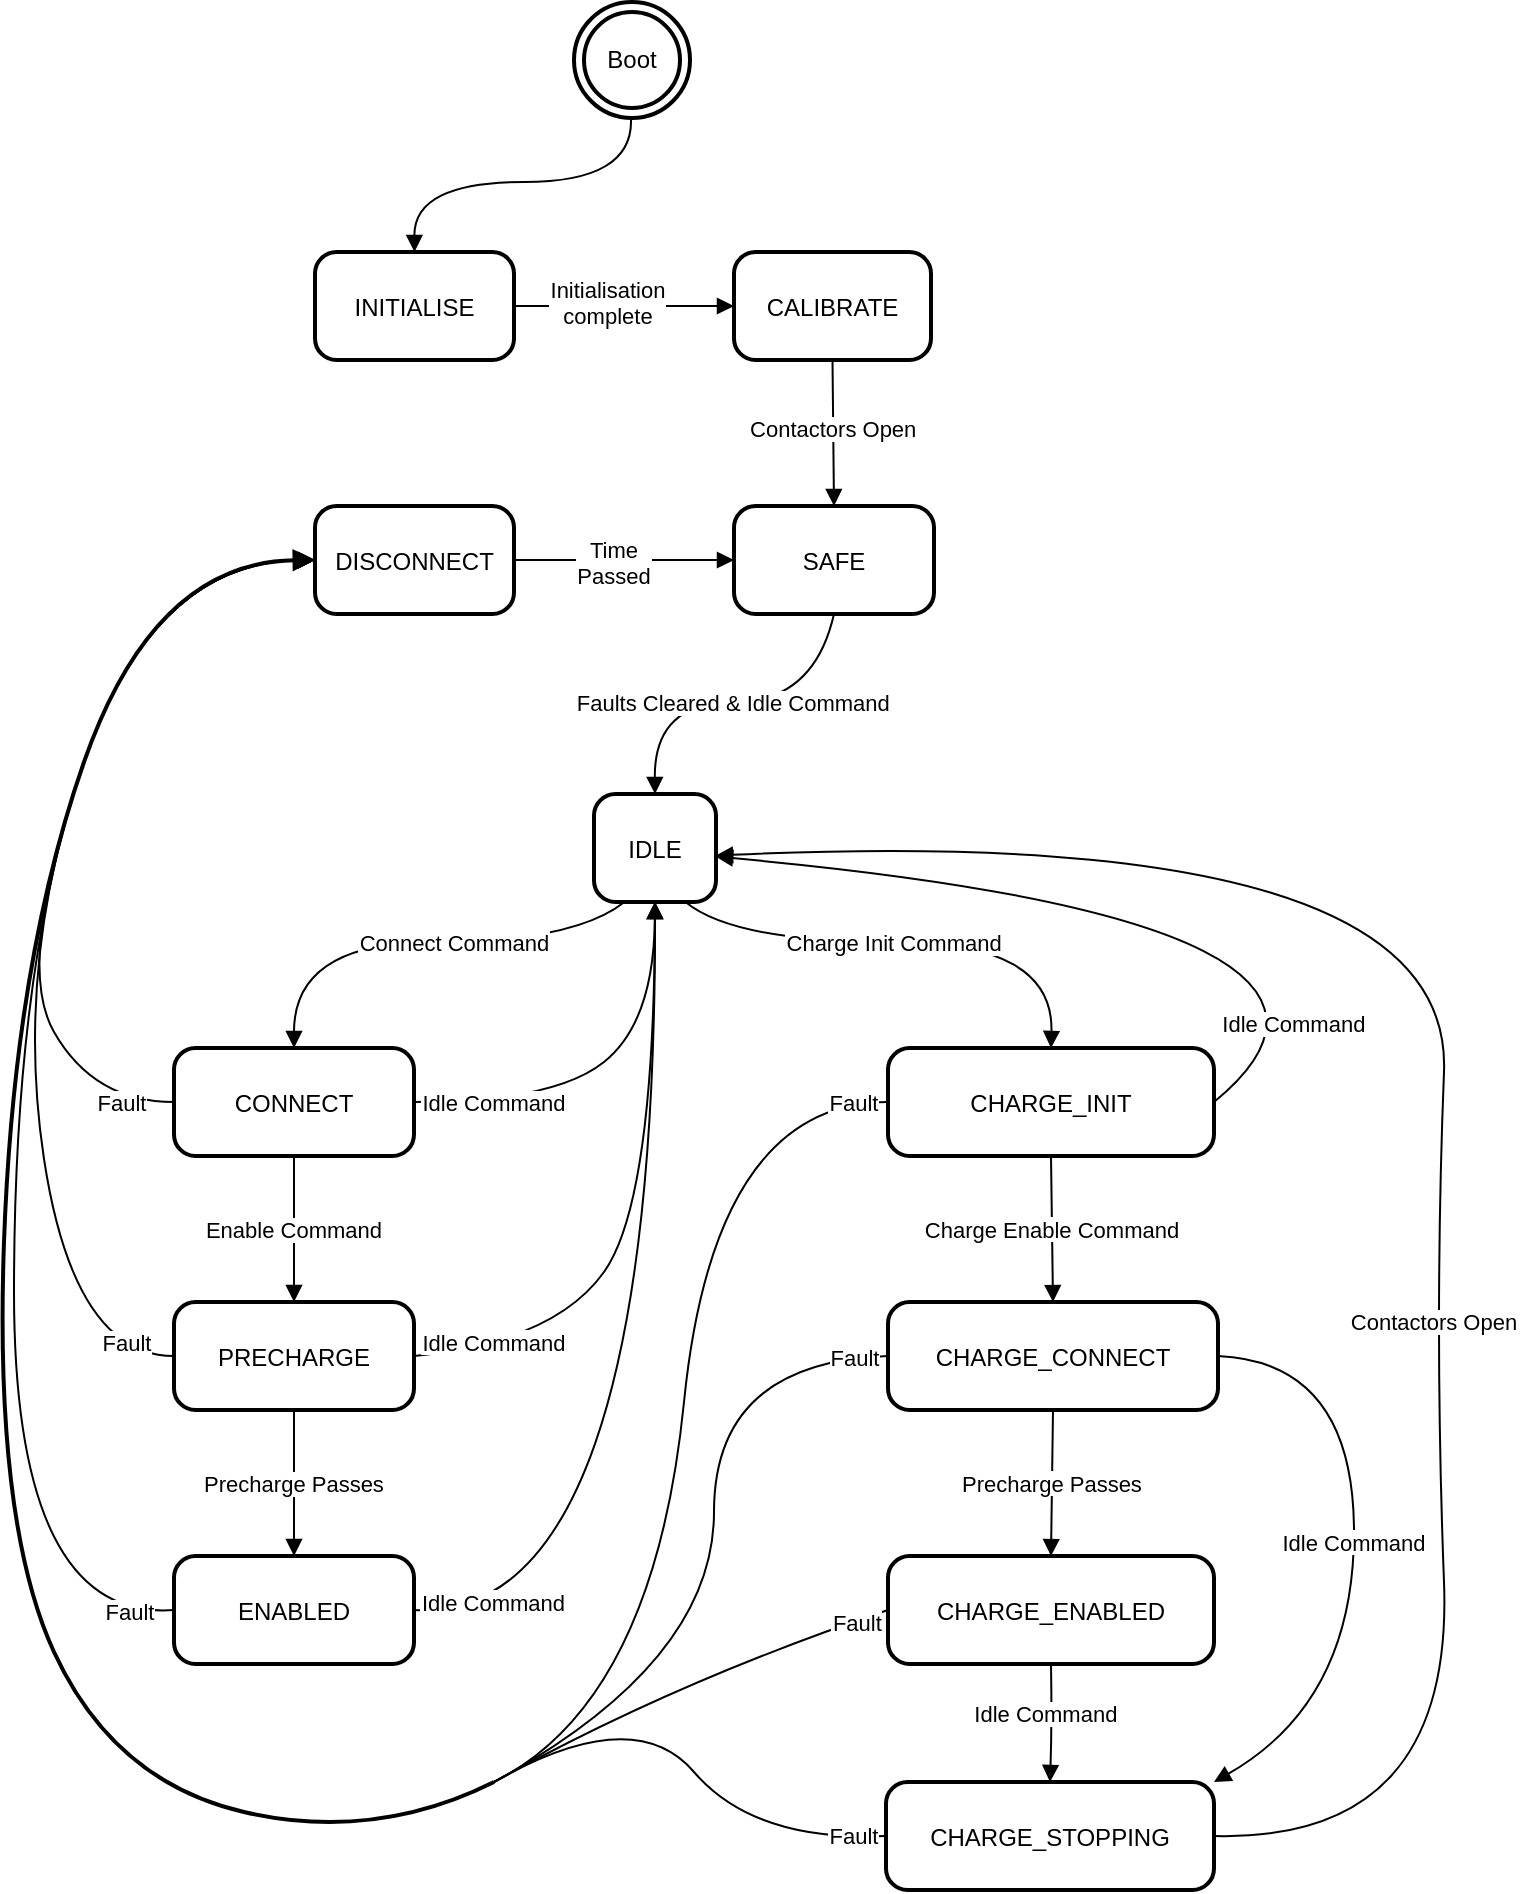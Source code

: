 <mxfile version="27.1.4">
  <diagram name="Page-1" id="xUquKF9vkXiIuXrGjRIH">
    <mxGraphModel dx="1613" dy="1106" grid="1" gridSize="10" guides="1" tooltips="1" connect="1" arrows="1" fold="1" page="1" pageScale="1" pageWidth="827" pageHeight="1169" math="0" shadow="0">
      <root>
        <mxCell id="0" />
        <mxCell id="1" parent="0" />
        <mxCell id="uCYowMS8fDQMFeNvsx60-1" value="SAFE" style="rounded=1;arcSize=20;strokeWidth=2" vertex="1" parent="1">
          <mxGeometry x="418" y="322" width="100" height="54" as="geometry" />
        </mxCell>
        <mxCell id="uCYowMS8fDQMFeNvsx60-2" value="IDLE" style="rounded=1;arcSize=20;strokeWidth=2" vertex="1" parent="1">
          <mxGeometry x="348" y="466" width="61" height="54" as="geometry" />
        </mxCell>
        <mxCell id="uCYowMS8fDQMFeNvsx60-3" value="Boot" style="ellipse;shape=doubleEllipse;aspect=fixed;strokeWidth=2;whiteSpace=wrap;" vertex="1" parent="1">
          <mxGeometry x="338" y="70" width="58" height="58" as="geometry" />
        </mxCell>
        <mxCell id="uCYowMS8fDQMFeNvsx60-4" value="INITIALISE" style="rounded=1;arcSize=20;strokeWidth=2" vertex="1" parent="1">
          <mxGeometry x="208.5" y="195" width="99.5" height="54" as="geometry" />
        </mxCell>
        <mxCell id="uCYowMS8fDQMFeNvsx60-5" value="CALIBRATE" style="rounded=1;arcSize=20;strokeWidth=2" vertex="1" parent="1">
          <mxGeometry x="418" y="195" width="98.5" height="54" as="geometry" />
        </mxCell>
        <mxCell id="uCYowMS8fDQMFeNvsx60-6" value="CHARGE_INIT" style="rounded=1;arcSize=20;strokeWidth=2" vertex="1" parent="1">
          <mxGeometry x="495" y="593" width="163" height="54" as="geometry" />
        </mxCell>
        <mxCell id="uCYowMS8fDQMFeNvsx60-7" value="CONNECT" style="rounded=1;arcSize=20;strokeWidth=2" vertex="1" parent="1">
          <mxGeometry x="138" y="593" width="120" height="54" as="geometry" />
        </mxCell>
        <mxCell id="uCYowMS8fDQMFeNvsx60-8" value="CHARGE_STOPPING" style="rounded=1;arcSize=20;strokeWidth=2" vertex="1" parent="1">
          <mxGeometry x="494" y="960" width="164" height="54" as="geometry" />
        </mxCell>
        <mxCell id="uCYowMS8fDQMFeNvsx60-9" value="PRECHARGE" style="rounded=1;arcSize=20;strokeWidth=2" vertex="1" parent="1">
          <mxGeometry x="138" y="720" width="120" height="54" as="geometry" />
        </mxCell>
        <mxCell id="uCYowMS8fDQMFeNvsx60-10" value="ENABLED" style="rounded=1;arcSize=20;strokeWidth=2" vertex="1" parent="1">
          <mxGeometry x="138" y="847" width="120" height="54" as="geometry" />
        </mxCell>
        <mxCell id="uCYowMS8fDQMFeNvsx60-11" value="DISCONNECT" style="rounded=1;arcSize=20;strokeWidth=2" vertex="1" parent="1">
          <mxGeometry x="208.5" y="322" width="99.5" height="54" as="geometry" />
        </mxCell>
        <mxCell id="uCYowMS8fDQMFeNvsx60-12" value="CHARGE_CONNECT" style="rounded=1;arcSize=20;strokeWidth=2" vertex="1" parent="1">
          <mxGeometry x="495" y="720" width="165" height="54" as="geometry" />
        </mxCell>
        <mxCell id="uCYowMS8fDQMFeNvsx60-13" value="CHARGE_ENABLED" style="rounded=1;arcSize=20;strokeWidth=2" vertex="1" parent="1">
          <mxGeometry x="495" y="847" width="163" height="54" as="geometry" />
        </mxCell>
        <mxCell id="uCYowMS8fDQMFeNvsx60-14" value="" style="curved=1;startArrow=none;endArrow=block;exitX=0.49;exitY=0.99;entryX=0.5;entryY=-0.01;rounded=0;" edge="1" parent="1" source="uCYowMS8fDQMFeNvsx60-3" target="uCYowMS8fDQMFeNvsx60-4">
          <mxGeometry relative="1" as="geometry">
            <Array as="points">
              <mxPoint x="368" y="160" />
              <mxPoint x="258" y="160" />
            </Array>
          </mxGeometry>
        </mxCell>
        <mxCell id="uCYowMS8fDQMFeNvsx60-15" value="Initialisation&#xa;complete" style="curved=1;startArrow=none;endArrow=block;exitX=1;exitY=0.5;entryX=0;entryY=0.5;rounded=0;exitDx=0;exitDy=0;entryDx=0;entryDy=0;" edge="1" parent="1" source="uCYowMS8fDQMFeNvsx60-4" target="uCYowMS8fDQMFeNvsx60-5">
          <mxGeometry x="-0.147" y="2" relative="1" as="geometry">
            <Array as="points" />
            <mxPoint as="offset" />
          </mxGeometry>
        </mxCell>
        <mxCell id="uCYowMS8fDQMFeNvsx60-16" value="Contactors Open" style="curved=1;startArrow=none;endArrow=block;exitX=0.5;exitY=0.99;entryX=0.5;entryY=-0.01;rounded=0;" edge="1" parent="1" source="uCYowMS8fDQMFeNvsx60-5" target="uCYowMS8fDQMFeNvsx60-1">
          <mxGeometry x="-0.074" relative="1" as="geometry">
            <Array as="points" />
            <mxPoint as="offset" />
          </mxGeometry>
        </mxCell>
        <mxCell id="uCYowMS8fDQMFeNvsx60-17" value="Faults Cleared &amp; Idle Command" style="curved=1;startArrow=none;endArrow=block;exitX=0.5;exitY=1;entryX=0.5;entryY=0;rounded=0;exitDx=0;exitDy=0;" edge="1" parent="1" source="uCYowMS8fDQMFeNvsx60-1" target="uCYowMS8fDQMFeNvsx60-2">
          <mxGeometry relative="1" as="geometry">
            <Array as="points">
              <mxPoint x="458" y="420" />
              <mxPoint x="378" y="420" />
            </Array>
          </mxGeometry>
        </mxCell>
        <mxCell id="uCYowMS8fDQMFeNvsx60-18" value="Idle Command" style="curved=1;startArrow=none;endArrow=block;exitX=1;exitY=0.5;entryX=1;entryY=0.58;rounded=0;exitDx=0;exitDy=0;" edge="1" parent="1" source="uCYowMS8fDQMFeNvsx60-6" target="uCYowMS8fDQMFeNvsx60-2">
          <mxGeometry x="-0.776" y="6" relative="1" as="geometry">
            <Array as="points">
              <mxPoint x="768" y="530" />
            </Array>
            <mxPoint y="1" as="offset" />
          </mxGeometry>
        </mxCell>
        <mxCell id="uCYowMS8fDQMFeNvsx60-19" value="Idle Command" style="curved=1;startArrow=none;endArrow=block;exitX=1;exitY=0.5;entryX=0.5;entryY=1;rounded=0;exitDx=0;exitDy=0;entryDx=0;entryDy=0;" edge="1" parent="1" source="uCYowMS8fDQMFeNvsx60-7" target="uCYowMS8fDQMFeNvsx60-2">
          <mxGeometry x="-0.588" relative="1" as="geometry">
            <Array as="points">
              <mxPoint x="328" y="620" />
              <mxPoint x="378" y="580" />
            </Array>
            <mxPoint as="offset" />
          </mxGeometry>
        </mxCell>
        <mxCell id="uCYowMS8fDQMFeNvsx60-20" value="Contactors Open" style="curved=1;startArrow=none;endArrow=block;exitX=1;exitY=0.5;entryX=1;entryY=0.57;rounded=0;exitDx=0;exitDy=0;" edge="1" parent="1" source="uCYowMS8fDQMFeNvsx60-8" target="uCYowMS8fDQMFeNvsx60-2">
          <mxGeometry x="-0.239" relative="1" as="geometry">
            <Array as="points">
              <mxPoint x="778" y="990" />
              <mxPoint x="768" y="730" />
              <mxPoint x="778" y="480" />
            </Array>
            <mxPoint as="offset" />
          </mxGeometry>
        </mxCell>
        <mxCell id="uCYowMS8fDQMFeNvsx60-21" value="Idle Command" style="curved=1;startArrow=none;endArrow=block;exitX=1;exitY=0.5;entryX=0.5;entryY=1;rounded=0;exitDx=0;exitDy=0;entryDx=0;entryDy=0;" edge="1" parent="1" source="uCYowMS8fDQMFeNvsx60-9" target="uCYowMS8fDQMFeNvsx60-2">
          <mxGeometry x="-0.736" y="3" relative="1" as="geometry">
            <Array as="points">
              <mxPoint x="328" y="740" />
              <mxPoint x="378" y="670" />
            </Array>
            <mxPoint as="offset" />
          </mxGeometry>
        </mxCell>
        <mxCell id="uCYowMS8fDQMFeNvsx60-22" value="Idle Command" style="curved=1;startArrow=none;endArrow=block;exitX=1;exitY=0.5;entryX=0.5;entryY=1;rounded=0;exitDx=0;exitDy=0;" edge="1" parent="1" source="uCYowMS8fDQMFeNvsx60-10" target="uCYowMS8fDQMFeNvsx60-2">
          <mxGeometry x="-0.835" y="6" relative="1" as="geometry">
            <Array as="points">
              <mxPoint x="379" y="880" />
            </Array>
            <mxPoint as="offset" />
          </mxGeometry>
        </mxCell>
        <mxCell id="uCYowMS8fDQMFeNvsx60-23" value="Charge Init Command" style="curved=1;startArrow=none;endArrow=block;exitX=0.75;exitY=1;entryX=0.5;entryY=0;rounded=0;entryDx=0;entryDy=0;exitDx=0;exitDy=0;" edge="1" parent="1" source="uCYowMS8fDQMFeNvsx60-2" target="uCYowMS8fDQMFeNvsx60-6">
          <mxGeometry x="-0.088" relative="1" as="geometry">
            <Array as="points">
              <mxPoint x="418" y="540" />
              <mxPoint x="578" y="540" />
            </Array>
            <mxPoint as="offset" />
          </mxGeometry>
        </mxCell>
        <mxCell id="uCYowMS8fDQMFeNvsx60-24" value="Connect Command" style="curved=1;startArrow=none;endArrow=block;exitX=0.25;exitY=1;entryX=0.5;entryY=0;rounded=0;entryDx=0;entryDy=0;exitDx=0;exitDy=0;" edge="1" parent="1" source="uCYowMS8fDQMFeNvsx60-2" target="uCYowMS8fDQMFeNvsx60-7">
          <mxGeometry x="-0.181" relative="1" as="geometry">
            <Array as="points">
              <mxPoint x="338" y="540" />
              <mxPoint x="198" y="540" />
            </Array>
            <mxPoint as="offset" />
          </mxGeometry>
        </mxCell>
        <mxCell id="uCYowMS8fDQMFeNvsx60-25" value="Fault" style="curved=1;startArrow=none;endArrow=block;exitX=0;exitY=0.5;entryX=0;entryY=0.5;rounded=0;exitDx=0;exitDy=0;entryDx=0;entryDy=0;" edge="1" parent="1" source="uCYowMS8fDQMFeNvsx60-7" target="uCYowMS8fDQMFeNvsx60-11">
          <mxGeometry x="-0.874" relative="1" as="geometry">
            <Array as="points">
              <mxPoint x="98" y="620" />
              <mxPoint x="58" y="550" />
              <mxPoint x="128" y="350" />
            </Array>
            <mxPoint as="offset" />
          </mxGeometry>
        </mxCell>
        <mxCell id="uCYowMS8fDQMFeNvsx60-26" value="Fault" style="curved=1;startArrow=none;endArrow=block;exitX=0;exitY=0.5;entryX=0;entryY=0.5;rounded=0;exitDx=0;exitDy=0;entryDx=0;entryDy=0;" edge="1" parent="1" source="uCYowMS8fDQMFeNvsx60-9" target="uCYowMS8fDQMFeNvsx60-11">
          <mxGeometry x="-0.914" y="-7" relative="1" as="geometry">
            <Array as="points">
              <mxPoint x="88" y="747" />
              <mxPoint x="58" y="550" />
              <mxPoint x="128" y="350" />
            </Array>
            <mxPoint as="offset" />
          </mxGeometry>
        </mxCell>
        <mxCell id="uCYowMS8fDQMFeNvsx60-27" value="Fault" style="curved=1;startArrow=none;endArrow=block;exitX=0;exitY=0.5;entryX=0;entryY=0.5;rounded=0;exitDx=0;exitDy=0;entryDx=0;entryDy=0;" edge="1" parent="1" source="uCYowMS8fDQMFeNvsx60-10" target="uCYowMS8fDQMFeNvsx60-11">
          <mxGeometry x="-0.937" y="-1" relative="1" as="geometry">
            <Array as="points">
              <mxPoint x="58" y="880" />
              <mxPoint x="58" y="550" />
              <mxPoint x="128" y="350" />
            </Array>
            <mxPoint as="offset" />
          </mxGeometry>
        </mxCell>
        <mxCell id="uCYowMS8fDQMFeNvsx60-28" value="Fault" style="curved=1;startArrow=none;endArrow=none;exitX=0;exitY=0.5;rounded=0;exitDx=0;exitDy=0;startFill=0;" edge="1" parent="1" source="uCYowMS8fDQMFeNvsx60-6">
          <mxGeometry x="-0.929" relative="1" as="geometry">
            <Array as="points">
              <mxPoint x="408" y="620" />
              <mxPoint x="378" y="920" />
            </Array>
            <mxPoint x="298" y="960" as="targetPoint" />
            <mxPoint as="offset" />
          </mxGeometry>
        </mxCell>
        <mxCell id="uCYowMS8fDQMFeNvsx60-29" value="" style="curved=1;startArrow=none;endArrow=none;exitX=0;exitY=0.5;rounded=0;exitDx=0;exitDy=0;startFill=0;" edge="1" parent="1" source="uCYowMS8fDQMFeNvsx60-12">
          <mxGeometry relative="1" as="geometry">
            <Array as="points">
              <mxPoint x="408" y="750" />
              <mxPoint x="408" y="900" />
            </Array>
            <mxPoint x="298" y="960" as="targetPoint" />
          </mxGeometry>
        </mxCell>
        <mxCell id="uCYowMS8fDQMFeNvsx60-39" value="Fault" style="edgeLabel;html=1;align=center;verticalAlign=middle;resizable=0;points=[];" vertex="1" connectable="0" parent="uCYowMS8fDQMFeNvsx60-29">
          <mxGeometry x="-0.391" y="32" relative="1" as="geometry">
            <mxPoint x="38" y="-26" as="offset" />
          </mxGeometry>
        </mxCell>
        <mxCell id="uCYowMS8fDQMFeNvsx60-30" value="Fault" style="curved=1;startArrow=none;endArrow=none;exitX=0;exitY=0.5;rounded=0;exitDx=0;exitDy=0;startFill=0;" edge="1" parent="1" source="uCYowMS8fDQMFeNvsx60-13">
          <mxGeometry x="-0.847" y="1" relative="1" as="geometry">
            <Array as="points">
              <mxPoint x="388" y="910" />
            </Array>
            <mxPoint x="298" y="960" as="targetPoint" />
            <mxPoint as="offset" />
          </mxGeometry>
        </mxCell>
        <mxCell id="uCYowMS8fDQMFeNvsx60-31" value="" style="curved=1;startArrow=none;endArrow=block;entryX=0;entryY=0.5;rounded=0;entryDx=0;entryDy=0;exitX=0;exitY=0;exitDx=0;exitDy=0;strokeWidth=2;" edge="1" parent="1" source="uCYowMS8fDQMFeNvsx60-46" target="uCYowMS8fDQMFeNvsx60-11">
          <mxGeometry x="-0.833" y="5" relative="1" as="geometry">
            <Array as="points">
              <mxPoint x="238" y="990" />
              <mxPoint x="108" y="960" />
              <mxPoint x="48" y="830" />
              <mxPoint x="58" y="550" />
              <mxPoint x="128" y="350" />
            </Array>
            <mxPoint x="288.076" y="965.869" as="sourcePoint" />
            <mxPoint as="offset" />
          </mxGeometry>
        </mxCell>
        <mxCell id="uCYowMS8fDQMFeNvsx60-32" value="Time&#xa;Passed" style="curved=1;startArrow=none;endArrow=block;exitX=1;exitY=0.5;entryX=0;entryY=0.5;rounded=0;entryDx=0;entryDy=0;exitDx=0;exitDy=0;" edge="1" parent="1" source="uCYowMS8fDQMFeNvsx60-11" target="uCYowMS8fDQMFeNvsx60-1">
          <mxGeometry x="-0.091" y="-1" relative="1" as="geometry">
            <Array as="points" />
            <mxPoint as="offset" />
          </mxGeometry>
        </mxCell>
        <mxCell id="uCYowMS8fDQMFeNvsx60-33" value="Charge Enable Command" style="curved=1;startArrow=none;endArrow=block;exitX=0.5;exitY=1;entryX=0.5;entryY=0;rounded=0;exitDx=0;exitDy=0;" edge="1" parent="1" source="uCYowMS8fDQMFeNvsx60-6" target="uCYowMS8fDQMFeNvsx60-12">
          <mxGeometry relative="1" as="geometry">
            <Array as="points" />
          </mxGeometry>
        </mxCell>
        <mxCell id="uCYowMS8fDQMFeNvsx60-34" value="Precharge Passes" style="curved=1;startArrow=none;endArrow=block;exitX=0.5;exitY=1;entryX=0.5;entryY=0;rounded=0;" edge="1" parent="1" source="uCYowMS8fDQMFeNvsx60-12" target="uCYowMS8fDQMFeNvsx60-13">
          <mxGeometry relative="1" as="geometry">
            <Array as="points" />
          </mxGeometry>
        </mxCell>
        <mxCell id="uCYowMS8fDQMFeNvsx60-35" value="Idle Command" style="curved=1;startArrow=none;endArrow=block;exitX=1;exitY=0.5;entryX=1;entryY=0;rounded=0;entryDx=0;entryDy=0;exitDx=0;exitDy=0;" edge="1" parent="1" source="uCYowMS8fDQMFeNvsx60-12" target="uCYowMS8fDQMFeNvsx60-8">
          <mxGeometry x="-0.007" relative="1" as="geometry">
            <Array as="points">
              <mxPoint x="728" y="750" />
              <mxPoint x="728" y="920" />
            </Array>
            <mxPoint as="offset" />
          </mxGeometry>
        </mxCell>
        <mxCell id="uCYowMS8fDQMFeNvsx60-36" value="Idle Command" style="curved=1;startArrow=none;endArrow=block;exitX=0.5;exitY=1;entryX=0.5;entryY=0;rounded=0;entryDx=0;entryDy=0;exitDx=0;exitDy=0;" edge="1" parent="1" source="uCYowMS8fDQMFeNvsx60-13" target="uCYowMS8fDQMFeNvsx60-8">
          <mxGeometry x="-0.173" y="-3" relative="1" as="geometry">
            <Array as="points">
              <mxPoint x="577" y="930" />
            </Array>
            <mxPoint as="offset" />
          </mxGeometry>
        </mxCell>
        <mxCell id="uCYowMS8fDQMFeNvsx60-37" value="Enable Command" style="curved=1;startArrow=none;endArrow=block;exitX=0.5;exitY=1;entryX=0.5;entryY=0;rounded=0;exitDx=0;exitDy=0;entryDx=0;entryDy=0;" edge="1" parent="1" source="uCYowMS8fDQMFeNvsx60-7" target="uCYowMS8fDQMFeNvsx60-9">
          <mxGeometry relative="1" as="geometry">
            <Array as="points" />
          </mxGeometry>
        </mxCell>
        <mxCell id="uCYowMS8fDQMFeNvsx60-38" value="Precharge Passes" style="curved=1;startArrow=none;endArrow=block;exitX=0.5;exitY=1;entryX=0.5;entryY=0;rounded=0;exitDx=0;exitDy=0;entryDx=0;entryDy=0;" edge="1" parent="1" source="uCYowMS8fDQMFeNvsx60-9" target="uCYowMS8fDQMFeNvsx60-10">
          <mxGeometry relative="1" as="geometry">
            <Array as="points" />
          </mxGeometry>
        </mxCell>
        <mxCell id="uCYowMS8fDQMFeNvsx60-42" value="Fault" style="curved=1;startArrow=none;endArrow=none;exitX=0;exitY=0.5;rounded=0;exitDx=0;exitDy=0;startFill=0;" edge="1" parent="1" source="uCYowMS8fDQMFeNvsx60-8">
          <mxGeometry x="-0.866" y="-1" relative="1" as="geometry">
            <Array as="points">
              <mxPoint x="428" y="990" />
              <mxPoint x="368" y="920" />
            </Array>
            <mxPoint x="651" y="904" as="sourcePoint" />
            <mxPoint x="298" y="960" as="targetPoint" />
            <mxPoint as="offset" />
          </mxGeometry>
        </mxCell>
        <mxCell id="uCYowMS8fDQMFeNvsx60-46" value="" style="ellipse;whiteSpace=wrap;html=1;" vertex="1" parent="1">
          <mxGeometry x="298" y="960" as="geometry" />
        </mxCell>
      </root>
    </mxGraphModel>
  </diagram>
</mxfile>
